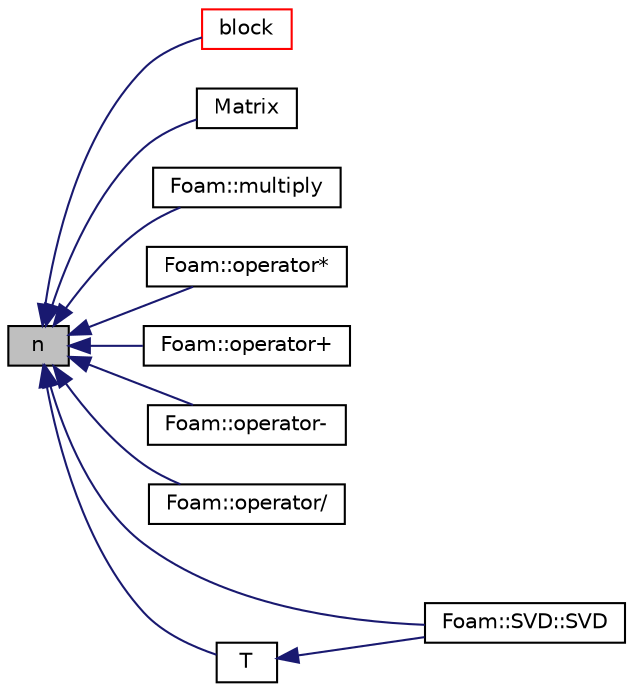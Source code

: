 digraph "n"
{
  bgcolor="transparent";
  edge [fontname="Helvetica",fontsize="10",labelfontname="Helvetica",labelfontsize="10"];
  node [fontname="Helvetica",fontsize="10",shape=record];
  rankdir="LR";
  Node1 [label="n",height=0.2,width=0.4,color="black", fillcolor="grey75", style="filled", fontcolor="black"];
  Node1 -> Node2 [dir="back",color="midnightblue",fontsize="10",style="solid",fontname="Helvetica"];
  Node2 [label="block",height=0.2,width=0.4,color="red",URL="$a01476.html#a51caa1e5f0cdd1fd1a303b8969a6be40"];
  Node1 -> Node3 [dir="back",color="midnightblue",fontsize="10",style="solid",fontname="Helvetica"];
  Node3 [label="Matrix",height=0.2,width=0.4,color="black",URL="$a01476.html#aa92976d4353b6683c4f4b1b50a536502",tooltip="Construct from Istream. "];
  Node1 -> Node4 [dir="back",color="midnightblue",fontsize="10",style="solid",fontname="Helvetica"];
  Node4 [label="Foam::multiply",height=0.2,width=0.4,color="black",URL="$a10936.html#a12e46174b3d8380b4197ad746dfde9ea"];
  Node1 -> Node5 [dir="back",color="midnightblue",fontsize="10",style="solid",fontname="Helvetica"];
  Node5 [label="Foam::operator*",height=0.2,width=0.4,color="black",URL="$a10936.html#aa595e0aafd0dbd4c24d20f688d91d7be"];
  Node1 -> Node6 [dir="back",color="midnightblue",fontsize="10",style="solid",fontname="Helvetica"];
  Node6 [label="Foam::operator+",height=0.2,width=0.4,color="black",URL="$a10936.html#a59522bdfe133fb54b8f74c2fb63e6b3c"];
  Node1 -> Node7 [dir="back",color="midnightblue",fontsize="10",style="solid",fontname="Helvetica"];
  Node7 [label="Foam::operator-",height=0.2,width=0.4,color="black",URL="$a10936.html#a9bc146ea0a60043bd872f2fdf705f644"];
  Node1 -> Node8 [dir="back",color="midnightblue",fontsize="10",style="solid",fontname="Helvetica"];
  Node8 [label="Foam::operator/",height=0.2,width=0.4,color="black",URL="$a10936.html#ae52895ae65ebb28277657784760618b5"];
  Node1 -> Node9 [dir="back",color="midnightblue",fontsize="10",style="solid",fontname="Helvetica"];
  Node9 [label="Foam::SVD::SVD",height=0.2,width=0.4,color="black",URL="$a02603.html#a940b7544844440cd3405fc856a6d9d42",tooltip="Construct from a rectangular Matrix. "];
  Node1 -> Node10 [dir="back",color="midnightblue",fontsize="10",style="solid",fontname="Helvetica"];
  Node10 [label="T",height=0.2,width=0.4,color="black",URL="$a01476.html#a3fffdaf60796c2c67e647acf805c8f5d",tooltip="Return the transpose of the matrix. "];
  Node10 -> Node9 [dir="back",color="midnightblue",fontsize="10",style="solid",fontname="Helvetica"];
}
